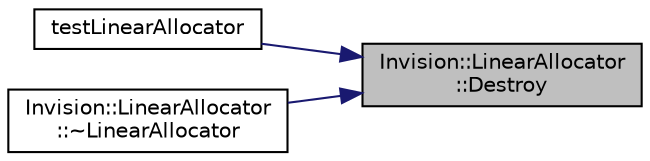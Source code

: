 digraph "Invision::LinearAllocator::Destroy"
{
 // LATEX_PDF_SIZE
  edge [fontname="Helvetica",fontsize="10",labelfontname="Helvetica",labelfontsize="10"];
  node [fontname="Helvetica",fontsize="10",shape=record];
  rankdir="RL";
  Node1 [label="Invision::LinearAllocator\l::Destroy",height=0.2,width=0.4,color="black", fillcolor="grey75", style="filled", fontcolor="black",tooltip=" "];
  Node1 -> Node2 [dir="back",color="midnightblue",fontsize="10",style="solid"];
  Node2 [label="testLinearAllocator",height=0.2,width=0.4,color="black", fillcolor="white", style="filled",URL="$sandbox_console_2main_8cpp.html#a4e49ccc59b50a8b7967b259909a508a1",tooltip=" "];
  Node1 -> Node3 [dir="back",color="midnightblue",fontsize="10",style="solid"];
  Node3 [label="Invision::LinearAllocator\l::~LinearAllocator",height=0.2,width=0.4,color="black", fillcolor="white", style="filled",URL="$class_invision_1_1_linear_allocator.html#abb22ada5a79360ed1d878ea4dfadd3cb",tooltip=" "];
}

